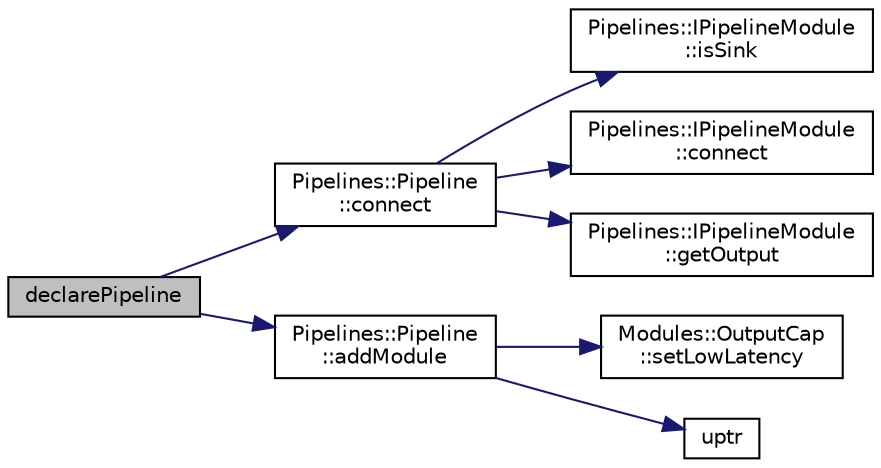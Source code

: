 digraph "declarePipeline"
{
 // INTERACTIVE_SVG=YES
  edge [fontname="Helvetica",fontsize="10",labelfontname="Helvetica",labelfontsize="10"];
  node [fontname="Helvetica",fontsize="10",shape=record];
  rankdir="LR";
  Node1 [label="declarePipeline",height=0.2,width=0.4,color="black", fillcolor="grey75", style="filled", fontcolor="black"];
  Node1 -> Node2 [color="midnightblue",fontsize="10",style="solid",fontname="Helvetica"];
  Node2 [label="Pipelines::Pipeline\l::connect",height=0.2,width=0.4,color="black", fillcolor="white", style="filled",URL="$class_pipelines_1_1_pipeline.html#a46ac7cb721c7dd0a8e185c84a607d155"];
  Node2 -> Node3 [color="midnightblue",fontsize="10",style="solid",fontname="Helvetica"];
  Node3 [label="Pipelines::IPipelineModule\l::isSink",height=0.2,width=0.4,color="black", fillcolor="white", style="filled",URL="$struct_pipelines_1_1_i_pipeline_module.html#a53e4f07ff5997c6aace7e4972f778452"];
  Node2 -> Node4 [color="midnightblue",fontsize="10",style="solid",fontname="Helvetica"];
  Node4 [label="Pipelines::IPipelineModule\l::connect",height=0.2,width=0.4,color="black", fillcolor="white", style="filled",URL="$struct_pipelines_1_1_i_pipeline_module.html#a94931368b90bc846f682e7bbd9a6a475"];
  Node2 -> Node5 [color="midnightblue",fontsize="10",style="solid",fontname="Helvetica"];
  Node5 [label="Pipelines::IPipelineModule\l::getOutput",height=0.2,width=0.4,color="black", fillcolor="white", style="filled",URL="$struct_pipelines_1_1_i_pipeline_module.html#a27e7208b594e8a7e46b8966399a06128"];
  Node1 -> Node6 [color="midnightblue",fontsize="10",style="solid",fontname="Helvetica"];
  Node6 [label="Pipelines::Pipeline\l::addModule",height=0.2,width=0.4,color="black", fillcolor="white", style="filled",URL="$class_pipelines_1_1_pipeline.html#aa3807fdc51116abec7e221164a5ebfdd"];
  Node6 -> Node7 [color="midnightblue",fontsize="10",style="solid",fontname="Helvetica"];
  Node7 [label="Modules::OutputCap\l::setLowLatency",height=0.2,width=0.4,color="black", fillcolor="white", style="filled",URL="$class_modules_1_1_output_cap.html#ae6bbfb654e648918d61ec7e89aa30861"];
  Node6 -> Node8 [color="midnightblue",fontsize="10",style="solid",fontname="Helvetica"];
  Node8 [label="uptr",height=0.2,width=0.4,color="black", fillcolor="white", style="filled",URL="$tools_8hpp.html#a61a0866ea29f447bc7a060aa5e6f1622"];
}
